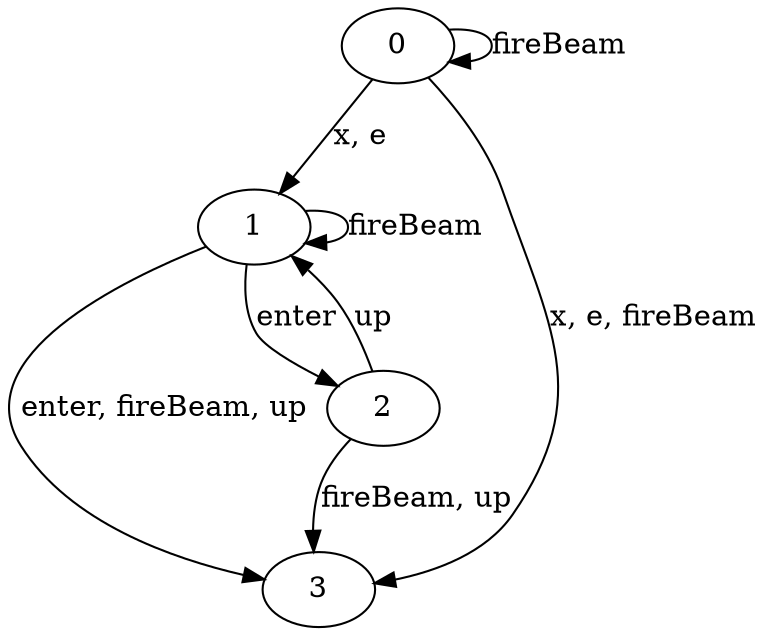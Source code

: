digraph G {
  "0" -> "1" [label="x, e"]
  "0" -> "3" [label="x, e, fireBeam"]
  "0" -> "0" [label="fireBeam"]
  "1" -> "2" [label="enter"]
  "1" -> "3" [label="enter, fireBeam, up"]
  "1" -> "1" [label="fireBeam"]
  "2" -> "3" [label="fireBeam, up"]
  "2" -> "1" [label="up"]
}
